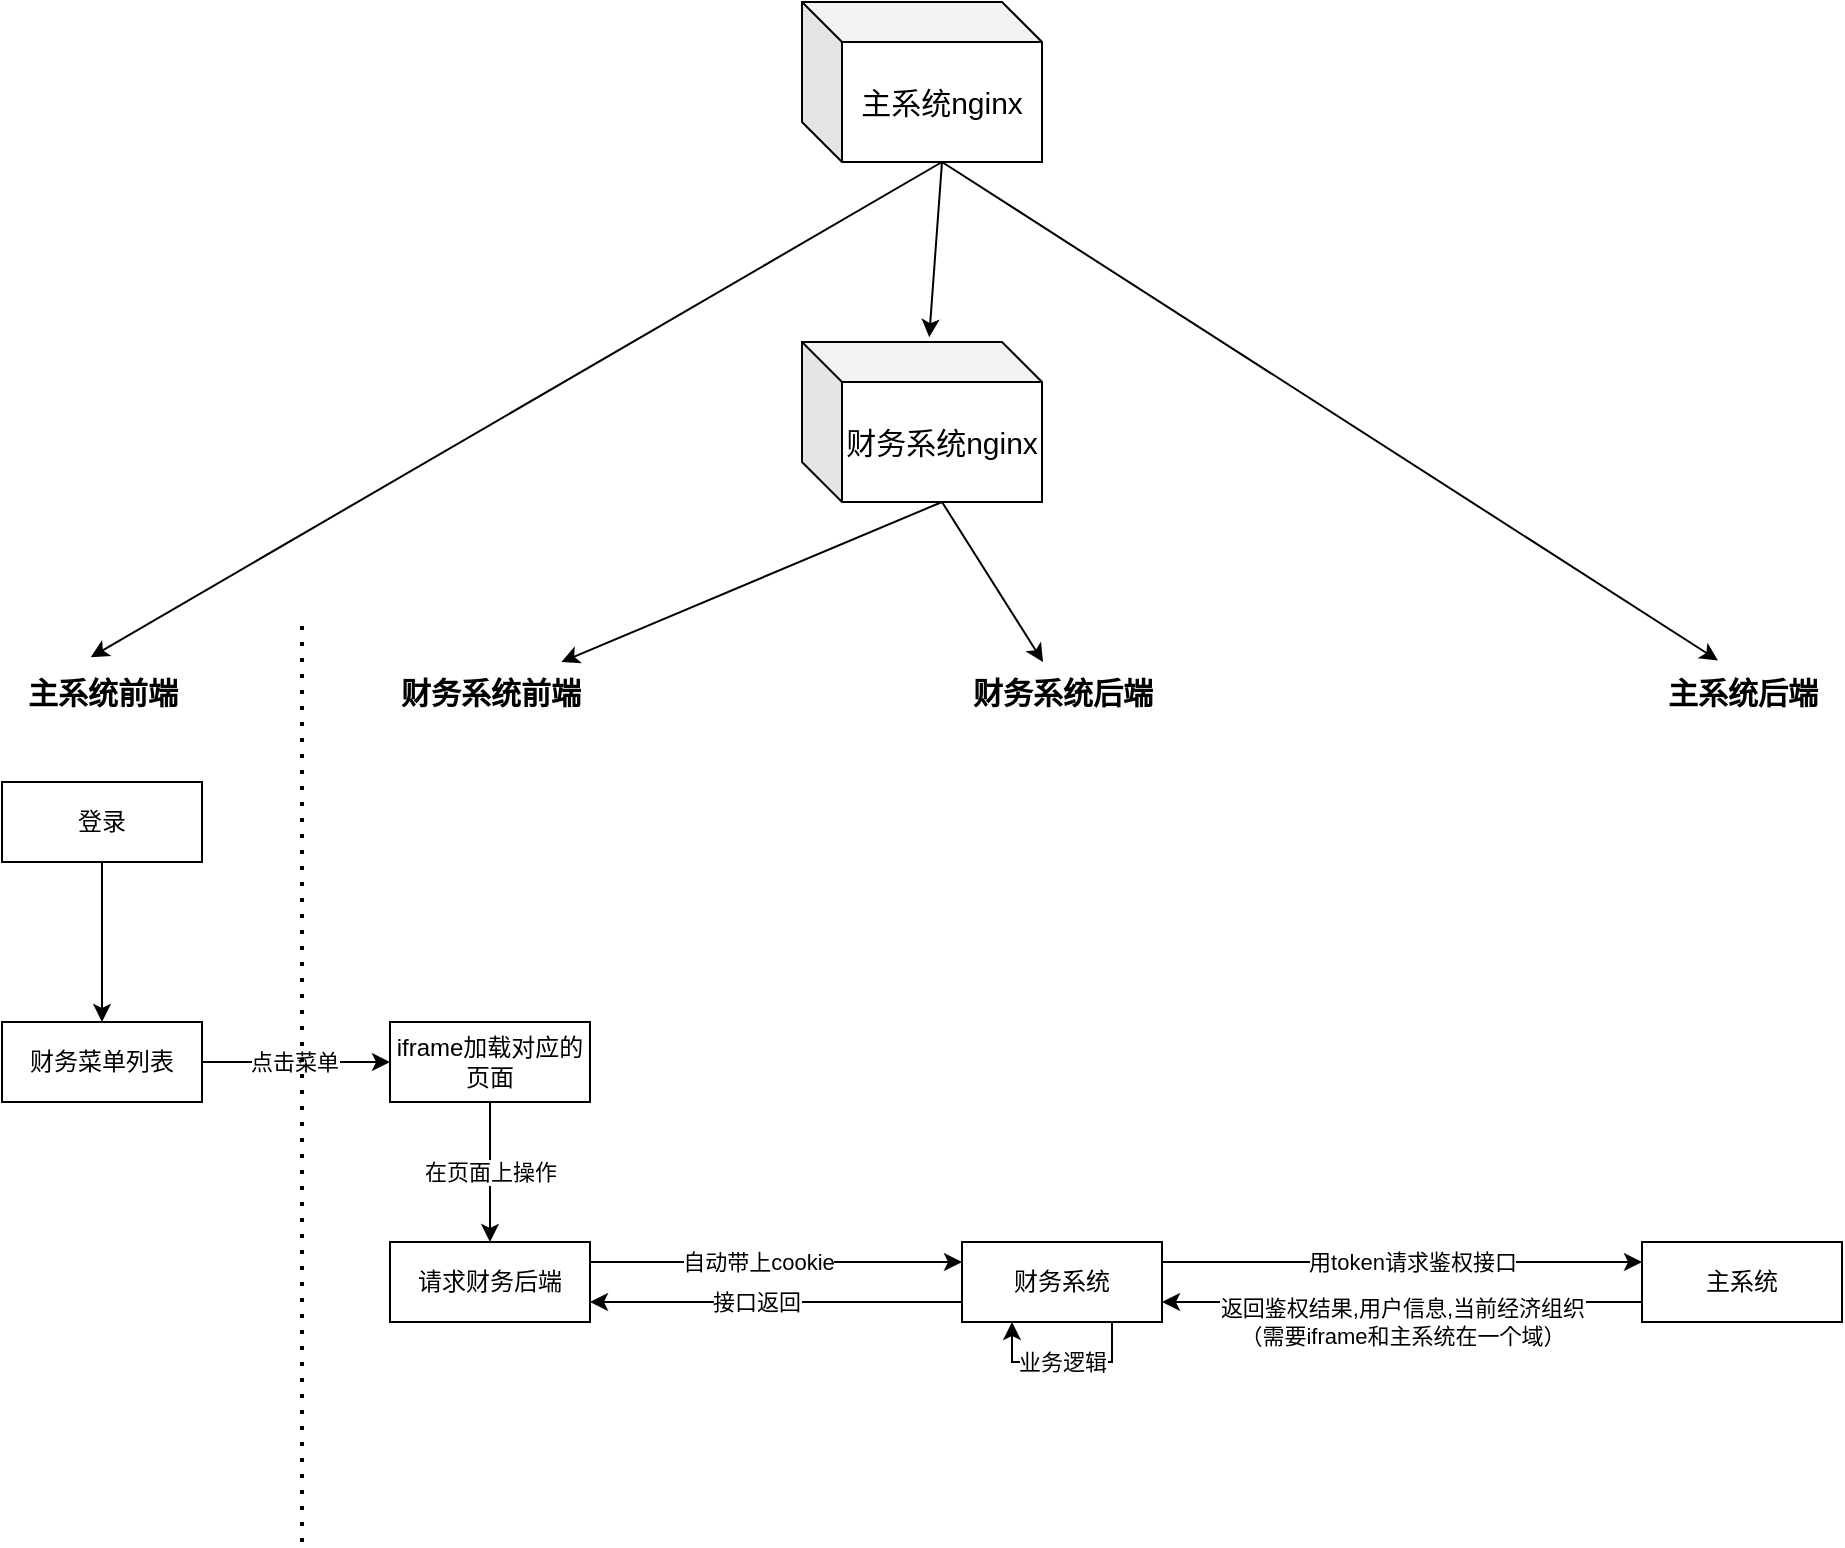 <mxfile version="20.4.0" type="github">
  <diagram id="B1prIBq7vLnyyEg8FFDx" name="第 1 页">
    <mxGraphModel dx="1038" dy="1716" grid="1" gridSize="10" guides="1" tooltips="1" connect="1" arrows="1" fold="1" page="1" pageScale="1" pageWidth="827" pageHeight="1169" math="0" shadow="0">
      <root>
        <mxCell id="0" />
        <mxCell id="1" parent="0" />
        <mxCell id="JVBzALuw_3yvz0hgOkPb-7" value="" style="edgeStyle=orthogonalEdgeStyle;rounded=0;orthogonalLoop=1;jettySize=auto;html=1;" parent="1" source="JVBzALuw_3yvz0hgOkPb-5" target="JVBzALuw_3yvz0hgOkPb-6" edge="1">
          <mxGeometry relative="1" as="geometry" />
        </mxCell>
        <mxCell id="JVBzALuw_3yvz0hgOkPb-5" value="登录" style="rounded=0;whiteSpace=wrap;html=1;" parent="1" vertex="1">
          <mxGeometry x="220" y="250" width="100" height="40" as="geometry" />
        </mxCell>
        <mxCell id="JVBzALuw_3yvz0hgOkPb-9" value="" style="edgeStyle=orthogonalEdgeStyle;rounded=0;orthogonalLoop=1;jettySize=auto;html=1;" parent="1" source="JVBzALuw_3yvz0hgOkPb-6" target="JVBzALuw_3yvz0hgOkPb-8" edge="1">
          <mxGeometry relative="1" as="geometry" />
        </mxCell>
        <mxCell id="JVBzALuw_3yvz0hgOkPb-10" value="点击菜单" style="edgeLabel;html=1;align=center;verticalAlign=middle;resizable=0;points=[];" parent="JVBzALuw_3yvz0hgOkPb-9" vertex="1" connectable="0">
          <mxGeometry x="-0.24" y="-1" relative="1" as="geometry">
            <mxPoint x="10" y="-1" as="offset" />
          </mxGeometry>
        </mxCell>
        <mxCell id="JVBzALuw_3yvz0hgOkPb-6" value="财务菜单列表" style="rounded=0;whiteSpace=wrap;html=1;" parent="1" vertex="1">
          <mxGeometry x="220" y="370" width="100" height="40" as="geometry" />
        </mxCell>
        <mxCell id="JVBzALuw_3yvz0hgOkPb-12" value="在页面上操作" style="edgeStyle=orthogonalEdgeStyle;rounded=0;orthogonalLoop=1;jettySize=auto;html=1;" parent="1" source="JVBzALuw_3yvz0hgOkPb-8" target="JVBzALuw_3yvz0hgOkPb-11" edge="1">
          <mxGeometry relative="1" as="geometry" />
        </mxCell>
        <mxCell id="JVBzALuw_3yvz0hgOkPb-8" value="iframe加载对应的页面" style="rounded=0;whiteSpace=wrap;html=1;" parent="1" vertex="1">
          <mxGeometry x="414" y="370" width="100" height="40" as="geometry" />
        </mxCell>
        <mxCell id="JVBzALuw_3yvz0hgOkPb-15" style="edgeStyle=orthogonalEdgeStyle;rounded=0;orthogonalLoop=1;jettySize=auto;html=1;exitX=1;exitY=0.25;exitDx=0;exitDy=0;entryX=0;entryY=0.25;entryDx=0;entryDy=0;" parent="1" source="JVBzALuw_3yvz0hgOkPb-11" target="JVBzALuw_3yvz0hgOkPb-13" edge="1">
          <mxGeometry relative="1" as="geometry" />
        </mxCell>
        <mxCell id="JVBzALuw_3yvz0hgOkPb-16" value="自动带上cookie" style="edgeLabel;html=1;align=center;verticalAlign=middle;resizable=0;points=[];" parent="JVBzALuw_3yvz0hgOkPb-15" vertex="1" connectable="0">
          <mxGeometry x="-0.185" relative="1" as="geometry">
            <mxPoint x="8" as="offset" />
          </mxGeometry>
        </mxCell>
        <mxCell id="JVBzALuw_3yvz0hgOkPb-11" value="请求财务后端" style="rounded=0;whiteSpace=wrap;html=1;" parent="1" vertex="1">
          <mxGeometry x="414" y="480" width="100" height="40" as="geometry" />
        </mxCell>
        <mxCell id="JVBzALuw_3yvz0hgOkPb-19" style="edgeStyle=orthogonalEdgeStyle;rounded=0;orthogonalLoop=1;jettySize=auto;html=1;exitX=1;exitY=0.25;exitDx=0;exitDy=0;entryX=0;entryY=0.25;entryDx=0;entryDy=0;" parent="1" source="JVBzALuw_3yvz0hgOkPb-13" target="JVBzALuw_3yvz0hgOkPb-17" edge="1">
          <mxGeometry relative="1" as="geometry" />
        </mxCell>
        <mxCell id="JVBzALuw_3yvz0hgOkPb-20" value="用token请求鉴权接口" style="edgeLabel;html=1;align=center;verticalAlign=middle;resizable=0;points=[];" parent="JVBzALuw_3yvz0hgOkPb-19" vertex="1" connectable="0">
          <mxGeometry x="-0.663" relative="1" as="geometry">
            <mxPoint x="84" as="offset" />
          </mxGeometry>
        </mxCell>
        <mxCell id="JVBzALuw_3yvz0hgOkPb-23" style="edgeStyle=orthogonalEdgeStyle;rounded=0;orthogonalLoop=1;jettySize=auto;html=1;exitX=0;exitY=0.75;exitDx=0;exitDy=0;entryX=1;entryY=0.75;entryDx=0;entryDy=0;" parent="1" source="JVBzALuw_3yvz0hgOkPb-13" target="JVBzALuw_3yvz0hgOkPb-11" edge="1">
          <mxGeometry relative="1" as="geometry" />
        </mxCell>
        <mxCell id="JVBzALuw_3yvz0hgOkPb-24" value="接口返回" style="edgeLabel;html=1;align=center;verticalAlign=middle;resizable=0;points=[];" parent="JVBzALuw_3yvz0hgOkPb-23" vertex="1" connectable="0">
          <mxGeometry x="0.306" y="4" relative="1" as="geometry">
            <mxPoint x="18" y="-4" as="offset" />
          </mxGeometry>
        </mxCell>
        <mxCell id="JVBzALuw_3yvz0hgOkPb-13" value="财务系统" style="rounded=0;whiteSpace=wrap;html=1;" parent="1" vertex="1">
          <mxGeometry x="700" y="480" width="100" height="40" as="geometry" />
        </mxCell>
        <mxCell id="JVBzALuw_3yvz0hgOkPb-21" style="edgeStyle=orthogonalEdgeStyle;rounded=0;orthogonalLoop=1;jettySize=auto;html=1;exitX=0;exitY=0.75;exitDx=0;exitDy=0;entryX=1;entryY=0.75;entryDx=0;entryDy=0;" parent="1" source="JVBzALuw_3yvz0hgOkPb-17" target="JVBzALuw_3yvz0hgOkPb-13" edge="1">
          <mxGeometry relative="1" as="geometry" />
        </mxCell>
        <mxCell id="JVBzALuw_3yvz0hgOkPb-22" value="返回鉴权结果,用户信息,当前经济组织&lt;br&gt;（需要iframe和主系统在一个域）" style="edgeLabel;html=1;align=center;verticalAlign=middle;resizable=0;points=[];" parent="JVBzALuw_3yvz0hgOkPb-21" vertex="1" connectable="0">
          <mxGeometry x="0.264" y="1" relative="1" as="geometry">
            <mxPoint x="31" y="9" as="offset" />
          </mxGeometry>
        </mxCell>
        <mxCell id="JVBzALuw_3yvz0hgOkPb-17" value="主系统" style="rounded=0;whiteSpace=wrap;html=1;" parent="1" vertex="1">
          <mxGeometry x="1040" y="480" width="100" height="40" as="geometry" />
        </mxCell>
        <mxCell id="JVBzALuw_3yvz0hgOkPb-25" value="业务逻辑" style="edgeStyle=orthogonalEdgeStyle;rounded=0;orthogonalLoop=1;jettySize=auto;html=1;exitX=0.75;exitY=1;exitDx=0;exitDy=0;entryX=0.25;entryY=1;entryDx=0;entryDy=0;" parent="1" source="JVBzALuw_3yvz0hgOkPb-13" target="JVBzALuw_3yvz0hgOkPb-13" edge="1">
          <mxGeometry relative="1" as="geometry" />
        </mxCell>
        <mxCell id="JVBzALuw_3yvz0hgOkPb-26" value="" style="endArrow=none;dashed=1;html=1;dashPattern=1 3;strokeWidth=2;rounded=0;" parent="1" edge="1">
          <mxGeometry width="50" height="50" relative="1" as="geometry">
            <mxPoint x="370" y="630" as="sourcePoint" />
            <mxPoint x="370" y="170" as="targetPoint" />
          </mxGeometry>
        </mxCell>
        <mxCell id="JVBzALuw_3yvz0hgOkPb-27" value="主系统前端" style="text;html=1;align=center;verticalAlign=middle;resizable=0;points=[];autosize=1;strokeColor=none;fillColor=none;fontStyle=1;fontSize=15;" parent="1" vertex="1">
          <mxGeometry x="220" y="190" width="100" height="30" as="geometry" />
        </mxCell>
        <mxCell id="JVBzALuw_3yvz0hgOkPb-28" value="财务系统前端" style="text;html=1;align=center;verticalAlign=middle;resizable=0;points=[];autosize=1;strokeColor=none;fillColor=none;fontStyle=1;fontSize=15;" parent="1" vertex="1">
          <mxGeometry x="409" y="190" width="110" height="30" as="geometry" />
        </mxCell>
        <mxCell id="oQMWWtPVl8k3XsE6r9LV-1" value="财务系统后端" style="text;html=1;align=center;verticalAlign=middle;resizable=0;points=[];autosize=1;strokeColor=none;fillColor=none;fontStyle=1;fontSize=15;" vertex="1" parent="1">
          <mxGeometry x="695" y="190" width="110" height="30" as="geometry" />
        </mxCell>
        <mxCell id="oQMWWtPVl8k3XsE6r9LV-2" value="主系统后端" style="text;html=1;align=center;verticalAlign=middle;resizable=0;points=[];autosize=1;strokeColor=none;fillColor=none;fontStyle=1;fontSize=15;" vertex="1" parent="1">
          <mxGeometry x="1040" y="190" width="100" height="30" as="geometry" />
        </mxCell>
        <mxCell id="oQMWWtPVl8k3XsE6r9LV-8" style="edgeStyle=none;rounded=0;orthogonalLoop=1;jettySize=auto;html=1;exitX=0;exitY=0;exitDx=70;exitDy=80;exitPerimeter=0;entryX=0.444;entryY=-0.08;entryDx=0;entryDy=0;entryPerimeter=0;fontSize=15;" edge="1" parent="1" source="oQMWWtPVl8k3XsE6r9LV-4" target="JVBzALuw_3yvz0hgOkPb-27">
          <mxGeometry relative="1" as="geometry" />
        </mxCell>
        <mxCell id="oQMWWtPVl8k3XsE6r9LV-9" style="edgeStyle=none;rounded=0;orthogonalLoop=1;jettySize=auto;html=1;exitX=0;exitY=0;exitDx=70;exitDy=80;exitPerimeter=0;entryX=0.38;entryY=-0.027;entryDx=0;entryDy=0;entryPerimeter=0;fontSize=15;" edge="1" parent="1" source="oQMWWtPVl8k3XsE6r9LV-4" target="oQMWWtPVl8k3XsE6r9LV-2">
          <mxGeometry relative="1" as="geometry" />
        </mxCell>
        <mxCell id="oQMWWtPVl8k3XsE6r9LV-10" style="edgeStyle=none;rounded=0;orthogonalLoop=1;jettySize=auto;html=1;exitX=0;exitY=0;exitDx=70;exitDy=80;exitPerimeter=0;entryX=0.53;entryY=-0.03;entryDx=0;entryDy=0;entryPerimeter=0;fontSize=15;" edge="1" parent="1" source="oQMWWtPVl8k3XsE6r9LV-4" target="oQMWWtPVl8k3XsE6r9LV-5">
          <mxGeometry relative="1" as="geometry" />
        </mxCell>
        <mxCell id="oQMWWtPVl8k3XsE6r9LV-4" value="主系统nginx" style="shape=cube;whiteSpace=wrap;html=1;boundedLbl=1;backgroundOutline=1;darkOpacity=0.05;darkOpacity2=0.1;fontSize=15;" vertex="1" parent="1">
          <mxGeometry x="620" y="-140" width="120" height="80" as="geometry" />
        </mxCell>
        <mxCell id="oQMWWtPVl8k3XsE6r9LV-6" style="rounded=0;orthogonalLoop=1;jettySize=auto;html=1;exitX=0;exitY=0;exitDx=70;exitDy=80;exitPerimeter=0;fontSize=15;" edge="1" parent="1" source="oQMWWtPVl8k3XsE6r9LV-5" target="JVBzALuw_3yvz0hgOkPb-28">
          <mxGeometry relative="1" as="geometry" />
        </mxCell>
        <mxCell id="oQMWWtPVl8k3XsE6r9LV-7" style="edgeStyle=none;rounded=0;orthogonalLoop=1;jettySize=auto;html=1;exitX=0;exitY=0;exitDx=70;exitDy=80;exitPerimeter=0;fontSize=15;" edge="1" parent="1" source="oQMWWtPVl8k3XsE6r9LV-5" target="oQMWWtPVl8k3XsE6r9LV-1">
          <mxGeometry relative="1" as="geometry" />
        </mxCell>
        <mxCell id="oQMWWtPVl8k3XsE6r9LV-5" value="财务系统nginx" style="shape=cube;whiteSpace=wrap;html=1;boundedLbl=1;backgroundOutline=1;darkOpacity=0.05;darkOpacity2=0.1;fontSize=15;" vertex="1" parent="1">
          <mxGeometry x="620" y="30" width="120" height="80" as="geometry" />
        </mxCell>
      </root>
    </mxGraphModel>
  </diagram>
</mxfile>
